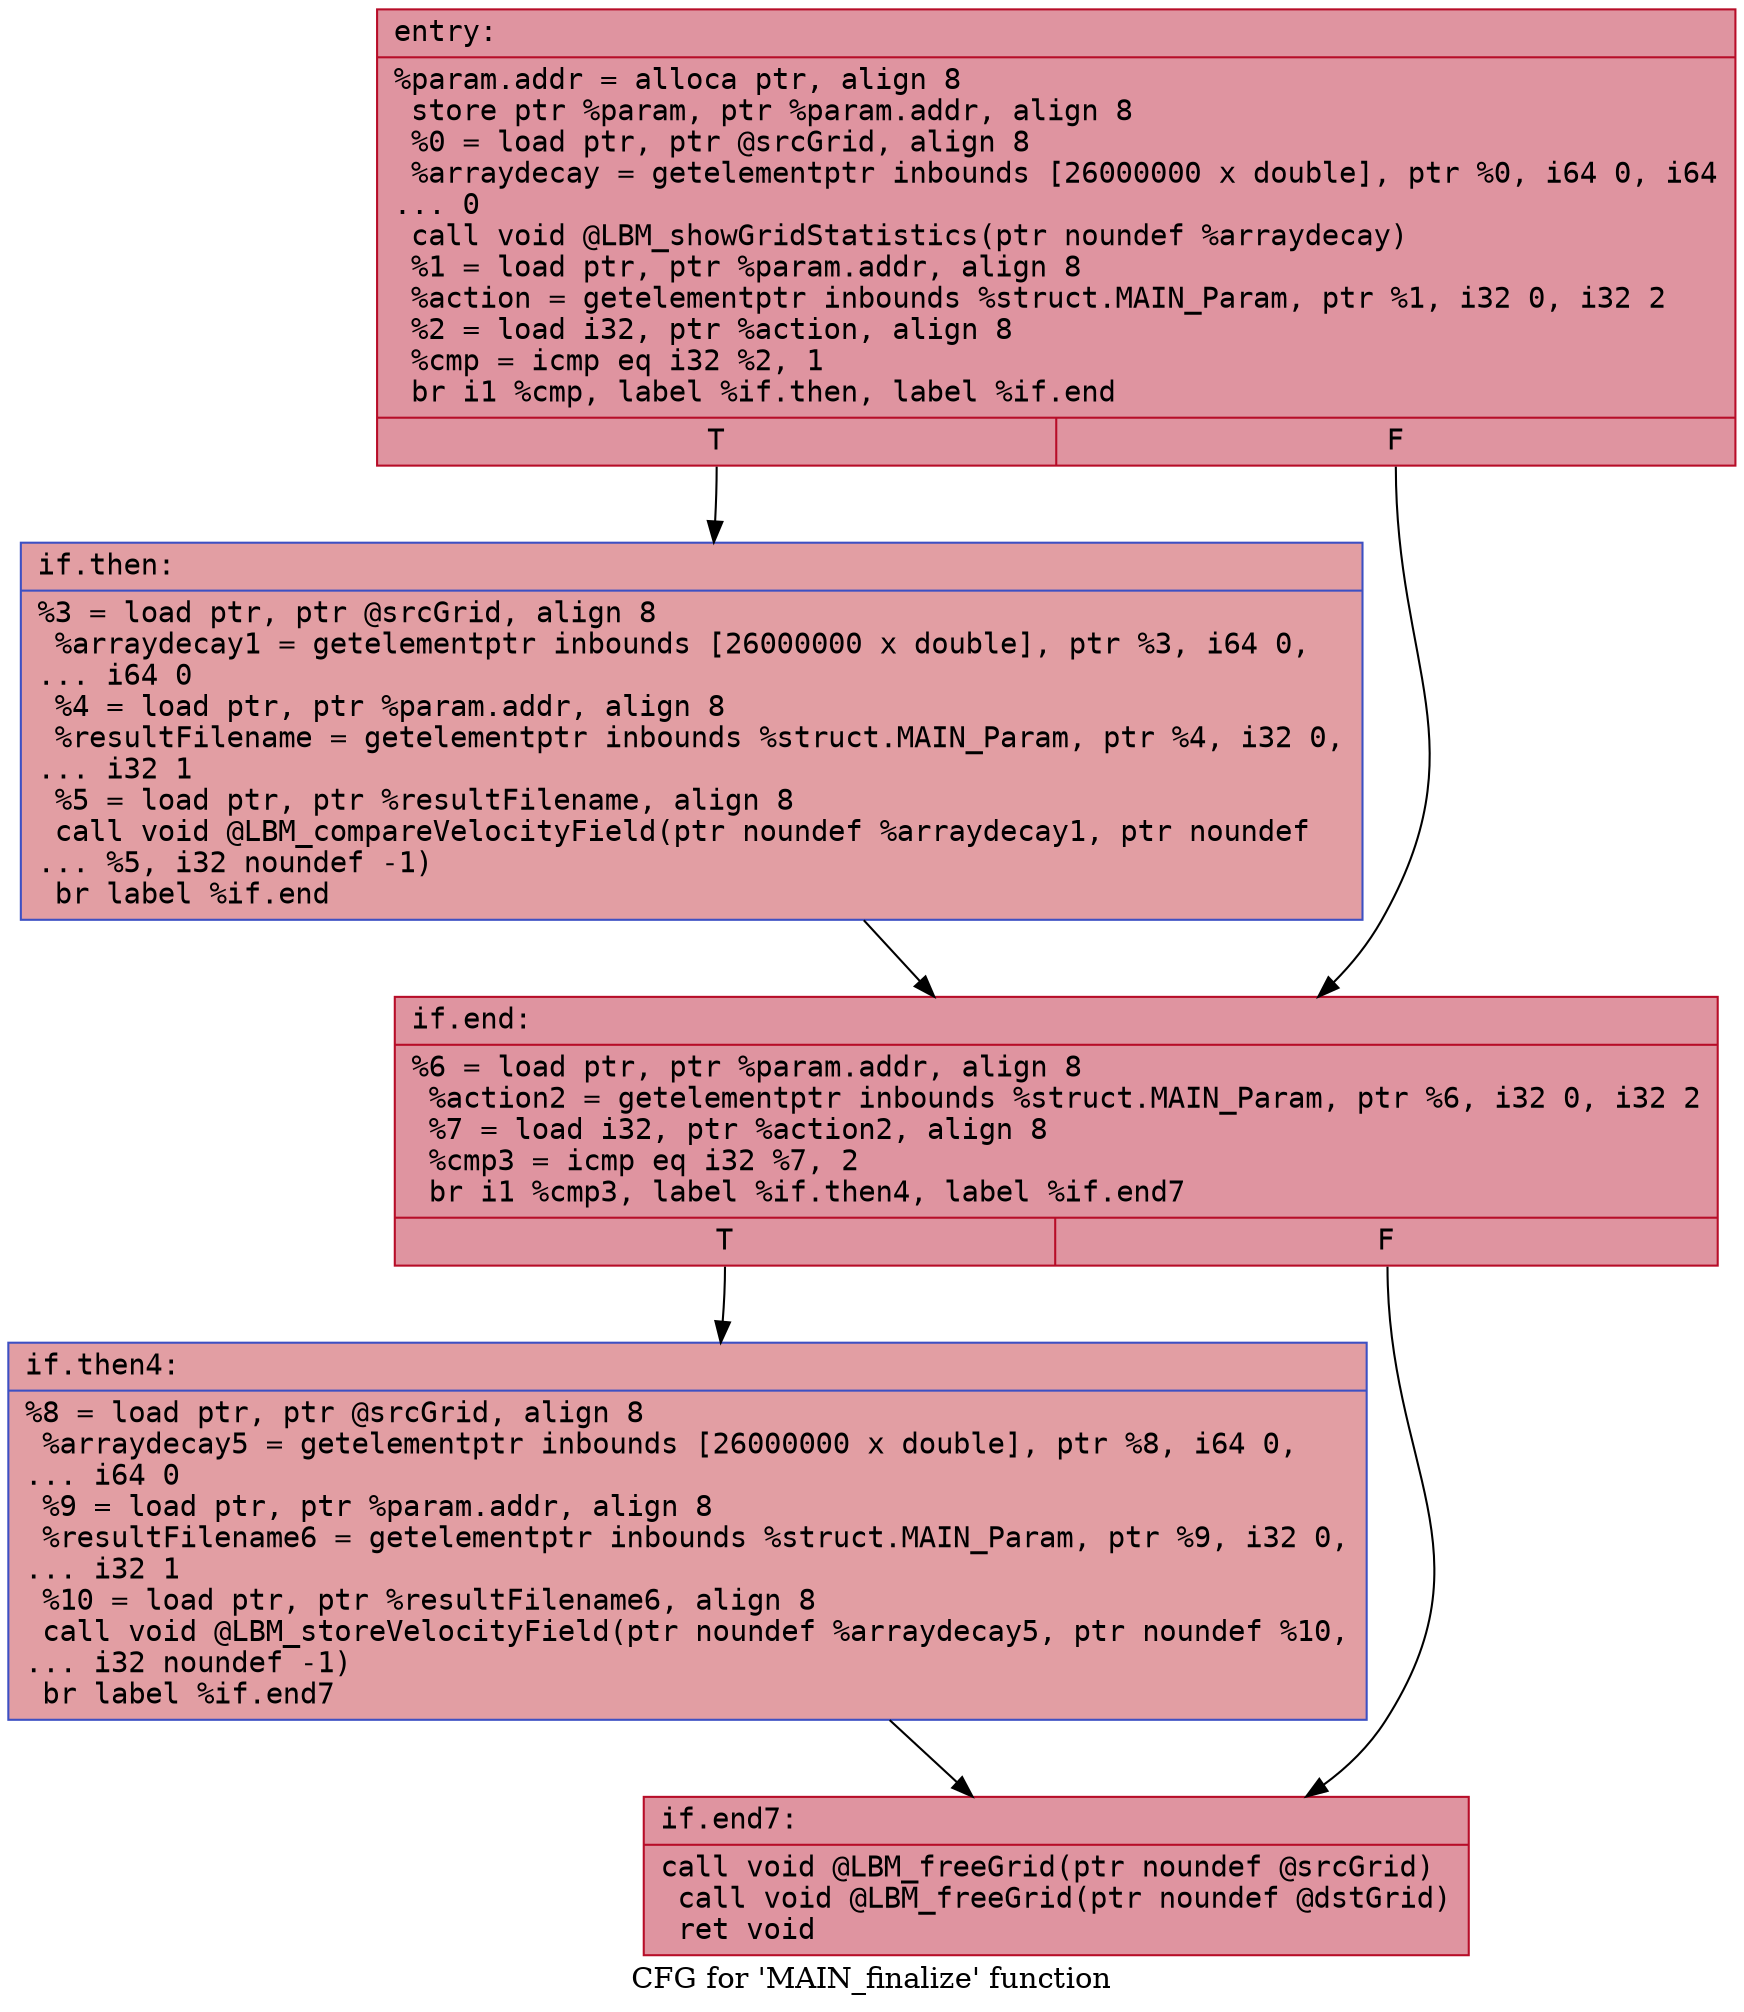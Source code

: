 digraph "CFG for 'MAIN_finalize' function" {
	label="CFG for 'MAIN_finalize' function";

	Node0x55e24c27cb40 [shape=record,color="#b70d28ff", style=filled, fillcolor="#b70d2870" fontname="Courier",label="{entry:\l|  %param.addr = alloca ptr, align 8\l  store ptr %param, ptr %param.addr, align 8\l  %0 = load ptr, ptr @srcGrid, align 8\l  %arraydecay = getelementptr inbounds [26000000 x double], ptr %0, i64 0, i64\l... 0\l  call void @LBM_showGridStatistics(ptr noundef %arraydecay)\l  %1 = load ptr, ptr %param.addr, align 8\l  %action = getelementptr inbounds %struct.MAIN_Param, ptr %1, i32 0, i32 2\l  %2 = load i32, ptr %action, align 8\l  %cmp = icmp eq i32 %2, 1\l  br i1 %cmp, label %if.then, label %if.end\l|{<s0>T|<s1>F}}"];
	Node0x55e24c27cb40:s0 -> Node0x55e24c27d190[tooltip="entry -> if.then\nProbability 50.00%" ];
	Node0x55e24c27cb40:s1 -> Node0x55e24c27d200[tooltip="entry -> if.end\nProbability 50.00%" ];
	Node0x55e24c27d190 [shape=record,color="#3d50c3ff", style=filled, fillcolor="#be242e70" fontname="Courier",label="{if.then:\l|  %3 = load ptr, ptr @srcGrid, align 8\l  %arraydecay1 = getelementptr inbounds [26000000 x double], ptr %3, i64 0,\l... i64 0\l  %4 = load ptr, ptr %param.addr, align 8\l  %resultFilename = getelementptr inbounds %struct.MAIN_Param, ptr %4, i32 0,\l... i32 1\l  %5 = load ptr, ptr %resultFilename, align 8\l  call void @LBM_compareVelocityField(ptr noundef %arraydecay1, ptr noundef\l... %5, i32 noundef -1)\l  br label %if.end\l}"];
	Node0x55e24c27d190 -> Node0x55e24c27d200[tooltip="if.then -> if.end\nProbability 100.00%" ];
	Node0x55e24c27d200 [shape=record,color="#b70d28ff", style=filled, fillcolor="#b70d2870" fontname="Courier",label="{if.end:\l|  %6 = load ptr, ptr %param.addr, align 8\l  %action2 = getelementptr inbounds %struct.MAIN_Param, ptr %6, i32 0, i32 2\l  %7 = load i32, ptr %action2, align 8\l  %cmp3 = icmp eq i32 %7, 2\l  br i1 %cmp3, label %if.then4, label %if.end7\l|{<s0>T|<s1>F}}"];
	Node0x55e24c27d200:s0 -> Node0x55e24c27da80[tooltip="if.end -> if.then4\nProbability 50.00%" ];
	Node0x55e24c27d200:s1 -> Node0x55e24c27dc70[tooltip="if.end -> if.end7\nProbability 50.00%" ];
	Node0x55e24c27da80 [shape=record,color="#3d50c3ff", style=filled, fillcolor="#be242e70" fontname="Courier",label="{if.then4:\l|  %8 = load ptr, ptr @srcGrid, align 8\l  %arraydecay5 = getelementptr inbounds [26000000 x double], ptr %8, i64 0,\l... i64 0\l  %9 = load ptr, ptr %param.addr, align 8\l  %resultFilename6 = getelementptr inbounds %struct.MAIN_Param, ptr %9, i32 0,\l... i32 1\l  %10 = load ptr, ptr %resultFilename6, align 8\l  call void @LBM_storeVelocityField(ptr noundef %arraydecay5, ptr noundef %10,\l... i32 noundef -1)\l  br label %if.end7\l}"];
	Node0x55e24c27da80 -> Node0x55e24c27dc70[tooltip="if.then4 -> if.end7\nProbability 100.00%" ];
	Node0x55e24c27dc70 [shape=record,color="#b70d28ff", style=filled, fillcolor="#b70d2870" fontname="Courier",label="{if.end7:\l|  call void @LBM_freeGrid(ptr noundef @srcGrid)\l  call void @LBM_freeGrid(ptr noundef @dstGrid)\l  ret void\l}"];
}

